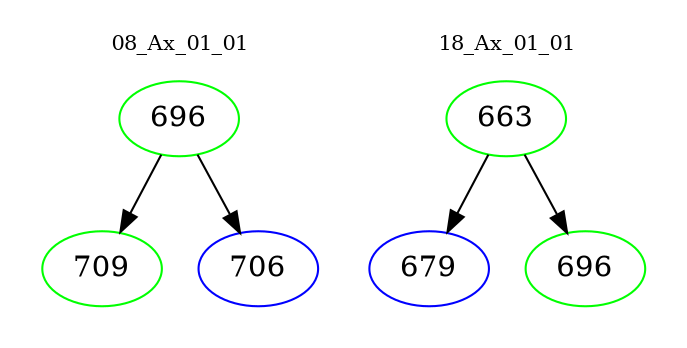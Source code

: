 digraph{
subgraph cluster_0 {
color = white
label = "08_Ax_01_01";
fontsize=10;
T0_696 [label="696", color="green"]
T0_696 -> T0_709 [color="black"]
T0_709 [label="709", color="green"]
T0_696 -> T0_706 [color="black"]
T0_706 [label="706", color="blue"]
}
subgraph cluster_1 {
color = white
label = "18_Ax_01_01";
fontsize=10;
T1_663 [label="663", color="green"]
T1_663 -> T1_679 [color="black"]
T1_679 [label="679", color="blue"]
T1_663 -> T1_696 [color="black"]
T1_696 [label="696", color="green"]
}
}
